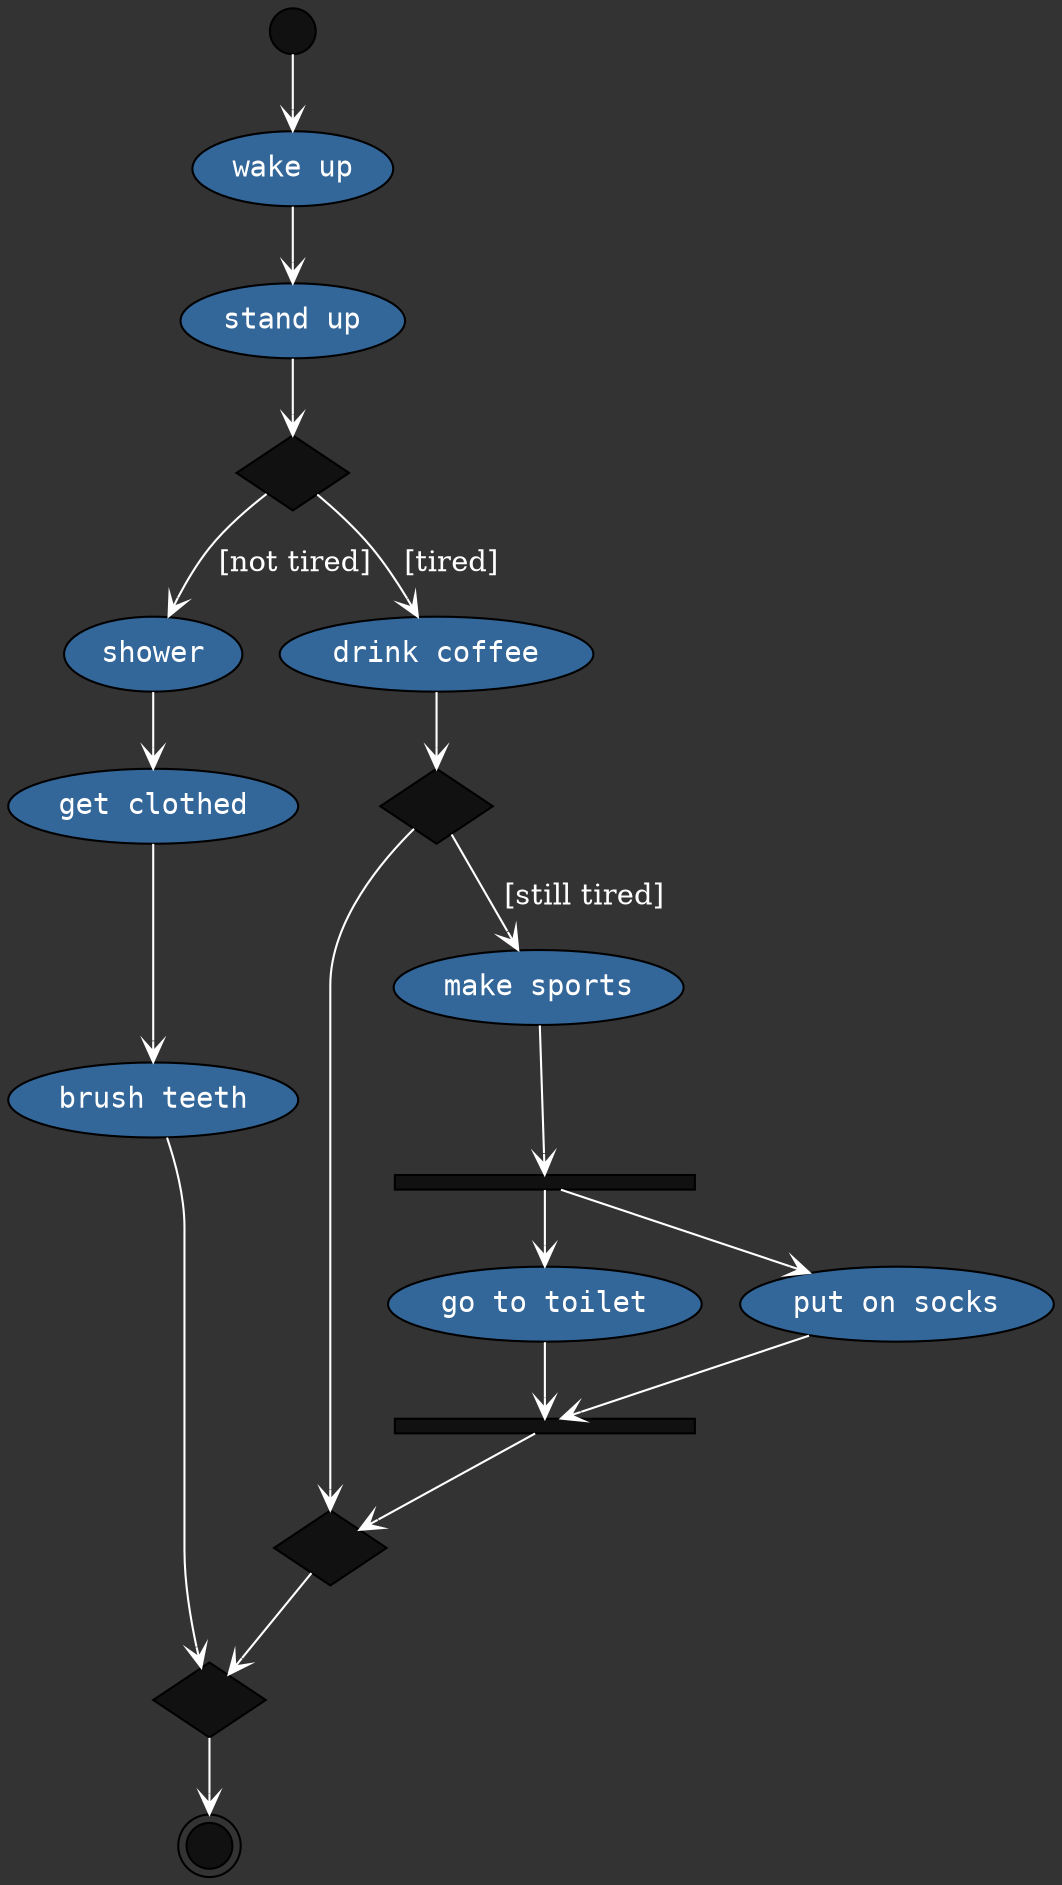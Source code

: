 digraph  {
graph [bgcolor="#333333"]
node [fillcolor="#336699" style="filled" fontcolor="white" fontname="Courier" shape="oval"]
edge [splines="curved" arrowhead="open" color="white" fontcolor="white"]
"shower"
"shower"->"get clothed"
"drink coffee"
"drink coffee"->"cond_4037200794235010051"
"go to toilet"
"go to toilet"->"join_605394647632969758"
"join_605394647632969758"[shape="rectangle" label="" fillcolor="#111111" height="0.1" width="2"]
"join_605394647632969758"->"join_3916589616287113937"
"join_8674665223082153551"[shape="diamond" label="" fillcolor="#111111"]
"join_8674665223082153551"->"#end"
"stand up"
"stand up"->"cond_5577006791947779410"
"cond_5577006791947779410"[shape="diamond" label="" fillcolor="#111111"]
"cond_5577006791947779410"->"shower"[label=" [not tired]"]
"cond_5577006791947779410"->"drink coffee"[label=" [tired]"]
"cond_4037200794235010051"[shape="diamond" label="" fillcolor="#111111"]
"cond_4037200794235010051"->"make sports"[label=" [still tired]"]
"cond_4037200794235010051"->"join_3916589616287113937"
"cond_6334824724549167320"[shape="rectangle" label="" fillcolor="#111111" height="0.1" width="2"]
"cond_6334824724549167320"->"put on socks"
"cond_6334824724549167320"->"go to toilet"
"put on socks"
"put on socks"->"join_605394647632969758"
"wake up"
"wake up"->"stand up"
"brush teeth"
"brush teeth"->"join_8674665223082153551"
"join_3916589616287113937"[shape="diamond" label="" fillcolor="#111111"]
"join_3916589616287113937"->"join_8674665223082153551"
"#end"[label="" style="filled" fillcolor="#111111" height="0.3" shape="doublecircle"]
"#start"[fillcolor="#111111" height="0.3" shape="circle" label="" style="filled"]
"#start"->"wake up"
"get clothed"
"get clothed"->"brush teeth"
"make sports"
"make sports"->"cond_6334824724549167320"
}